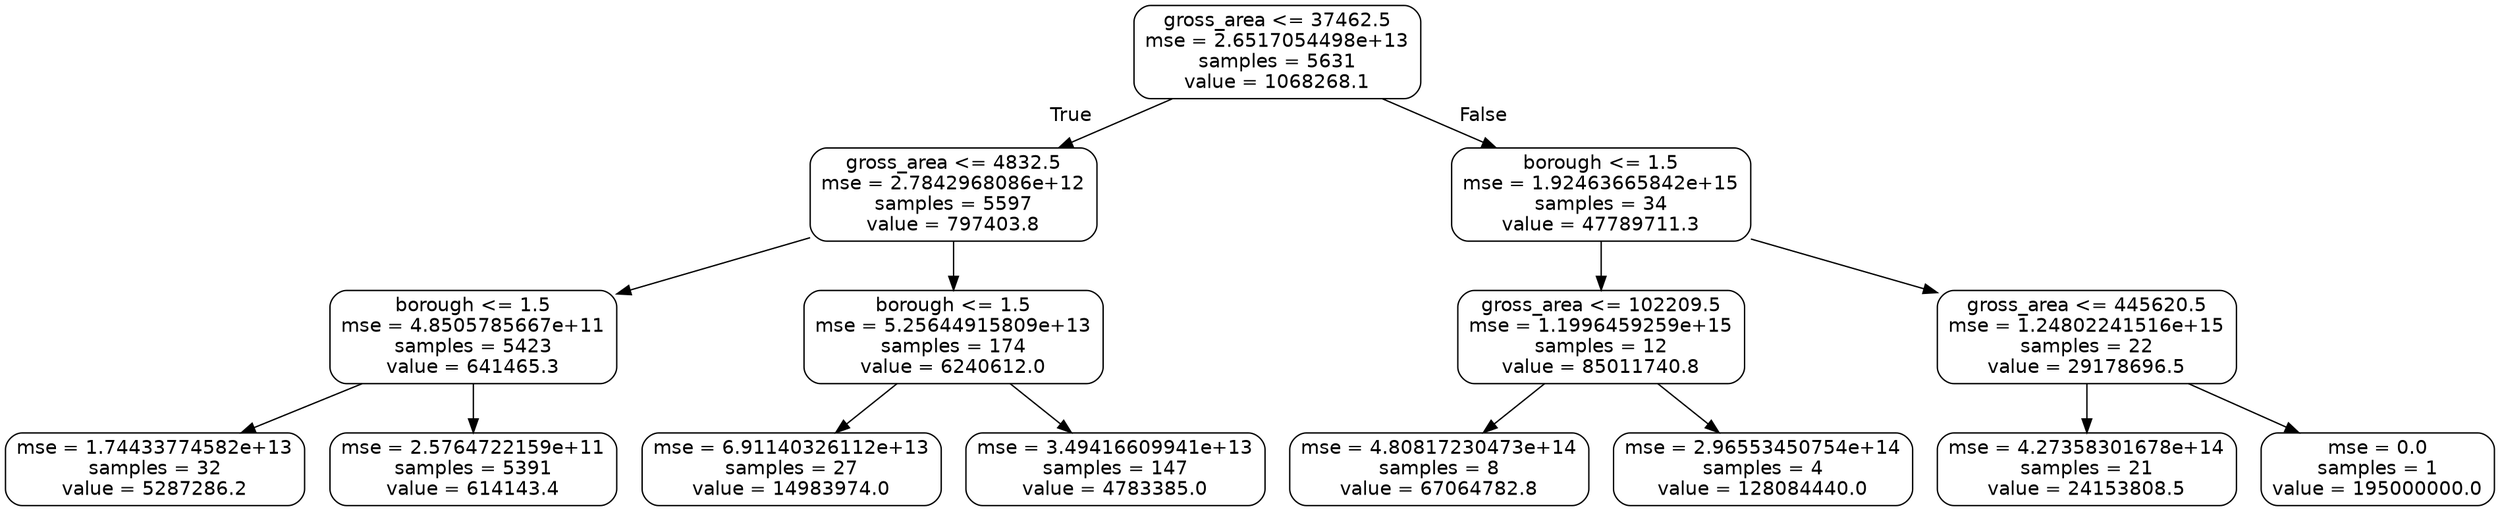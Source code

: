 digraph Tree {
node [shape=box, style="rounded", color="black", fontname=helvetica] ;
edge [fontname=helvetica] ;
0 [label="gross_area <= 37462.5\nmse = 2.6517054498e+13\nsamples = 5631\nvalue = 1068268.1"] ;
1 [label="gross_area <= 4832.5\nmse = 2.7842968086e+12\nsamples = 5597\nvalue = 797403.8"] ;
0 -> 1 [labeldistance=2.5, labelangle=45, headlabel="True"] ;
2 [label="borough <= 1.5\nmse = 4.8505785667e+11\nsamples = 5423\nvalue = 641465.3"] ;
1 -> 2 ;
3 [label="mse = 1.74433774582e+13\nsamples = 32\nvalue = 5287286.2"] ;
2 -> 3 ;
4 [label="mse = 2.5764722159e+11\nsamples = 5391\nvalue = 614143.4"] ;
2 -> 4 ;
5 [label="borough <= 1.5\nmse = 5.25644915809e+13\nsamples = 174\nvalue = 6240612.0"] ;
1 -> 5 ;
6 [label="mse = 6.91140326112e+13\nsamples = 27\nvalue = 14983974.0"] ;
5 -> 6 ;
7 [label="mse = 3.49416609941e+13\nsamples = 147\nvalue = 4783385.0"] ;
5 -> 7 ;
8 [label="borough <= 1.5\nmse = 1.92463665842e+15\nsamples = 34\nvalue = 47789711.3"] ;
0 -> 8 [labeldistance=2.5, labelangle=-45, headlabel="False"] ;
9 [label="gross_area <= 102209.5\nmse = 1.1996459259e+15\nsamples = 12\nvalue = 85011740.8"] ;
8 -> 9 ;
10 [label="mse = 4.80817230473e+14\nsamples = 8\nvalue = 67064782.8"] ;
9 -> 10 ;
11 [label="mse = 2.96553450754e+14\nsamples = 4\nvalue = 128084440.0"] ;
9 -> 11 ;
12 [label="gross_area <= 445620.5\nmse = 1.24802241516e+15\nsamples = 22\nvalue = 29178696.5"] ;
8 -> 12 ;
13 [label="mse = 4.27358301678e+14\nsamples = 21\nvalue = 24153808.5"] ;
12 -> 13 ;
14 [label="mse = 0.0\nsamples = 1\nvalue = 195000000.0"] ;
12 -> 14 ;
}